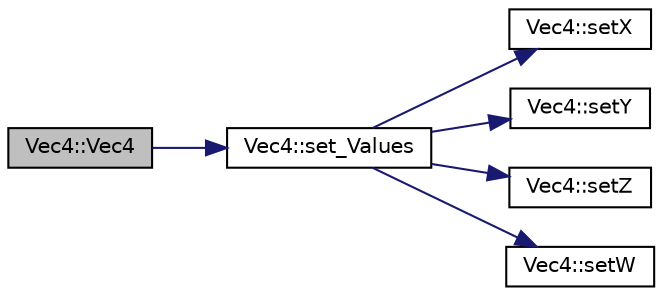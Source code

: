 digraph "Vec4::Vec4"
{
 // INTERACTIVE_SVG=YES
 // LATEX_PDF_SIZE
  edge [fontname="Helvetica",fontsize="10",labelfontname="Helvetica",labelfontsize="10"];
  node [fontname="Helvetica",fontsize="10",shape=record];
  rankdir="LR";
  Node0 [label="Vec4::Vec4",height=0.2,width=0.4,color="black", fillcolor="grey75", style="filled", fontcolor="black",tooltip=" "];
  Node0 -> Node1 [color="midnightblue",fontsize="10",style="solid",fontname="Helvetica"];
  Node1 [label="Vec4::set_Values",height=0.2,width=0.4,color="black", fillcolor="white", style="filled",URL="$class_vec4.html#a4c670bb938d2274701f7d5764ac68fb8",tooltip=" "];
  Node1 -> Node2 [color="midnightblue",fontsize="10",style="solid",fontname="Helvetica"];
  Node2 [label="Vec4::setX",height=0.2,width=0.4,color="black", fillcolor="white", style="filled",URL="$class_vec4.html#a9f4e3566a9d832a0b1de1e6dbd9c6dbd",tooltip=" "];
  Node1 -> Node3 [color="midnightblue",fontsize="10",style="solid",fontname="Helvetica"];
  Node3 [label="Vec4::setY",height=0.2,width=0.4,color="black", fillcolor="white", style="filled",URL="$class_vec4.html#a61084f24df2d63808656dc0a038a0ed7",tooltip=" "];
  Node1 -> Node4 [color="midnightblue",fontsize="10",style="solid",fontname="Helvetica"];
  Node4 [label="Vec4::setZ",height=0.2,width=0.4,color="black", fillcolor="white", style="filled",URL="$class_vec4.html#aaa54409c9cea008742d4fd28a8a1b8d9",tooltip=" "];
  Node1 -> Node5 [color="midnightblue",fontsize="10",style="solid",fontname="Helvetica"];
  Node5 [label="Vec4::setW",height=0.2,width=0.4,color="black", fillcolor="white", style="filled",URL="$class_vec4.html#ad347e47a5371a8663d6b19c3bfaf4154",tooltip=" "];
}
